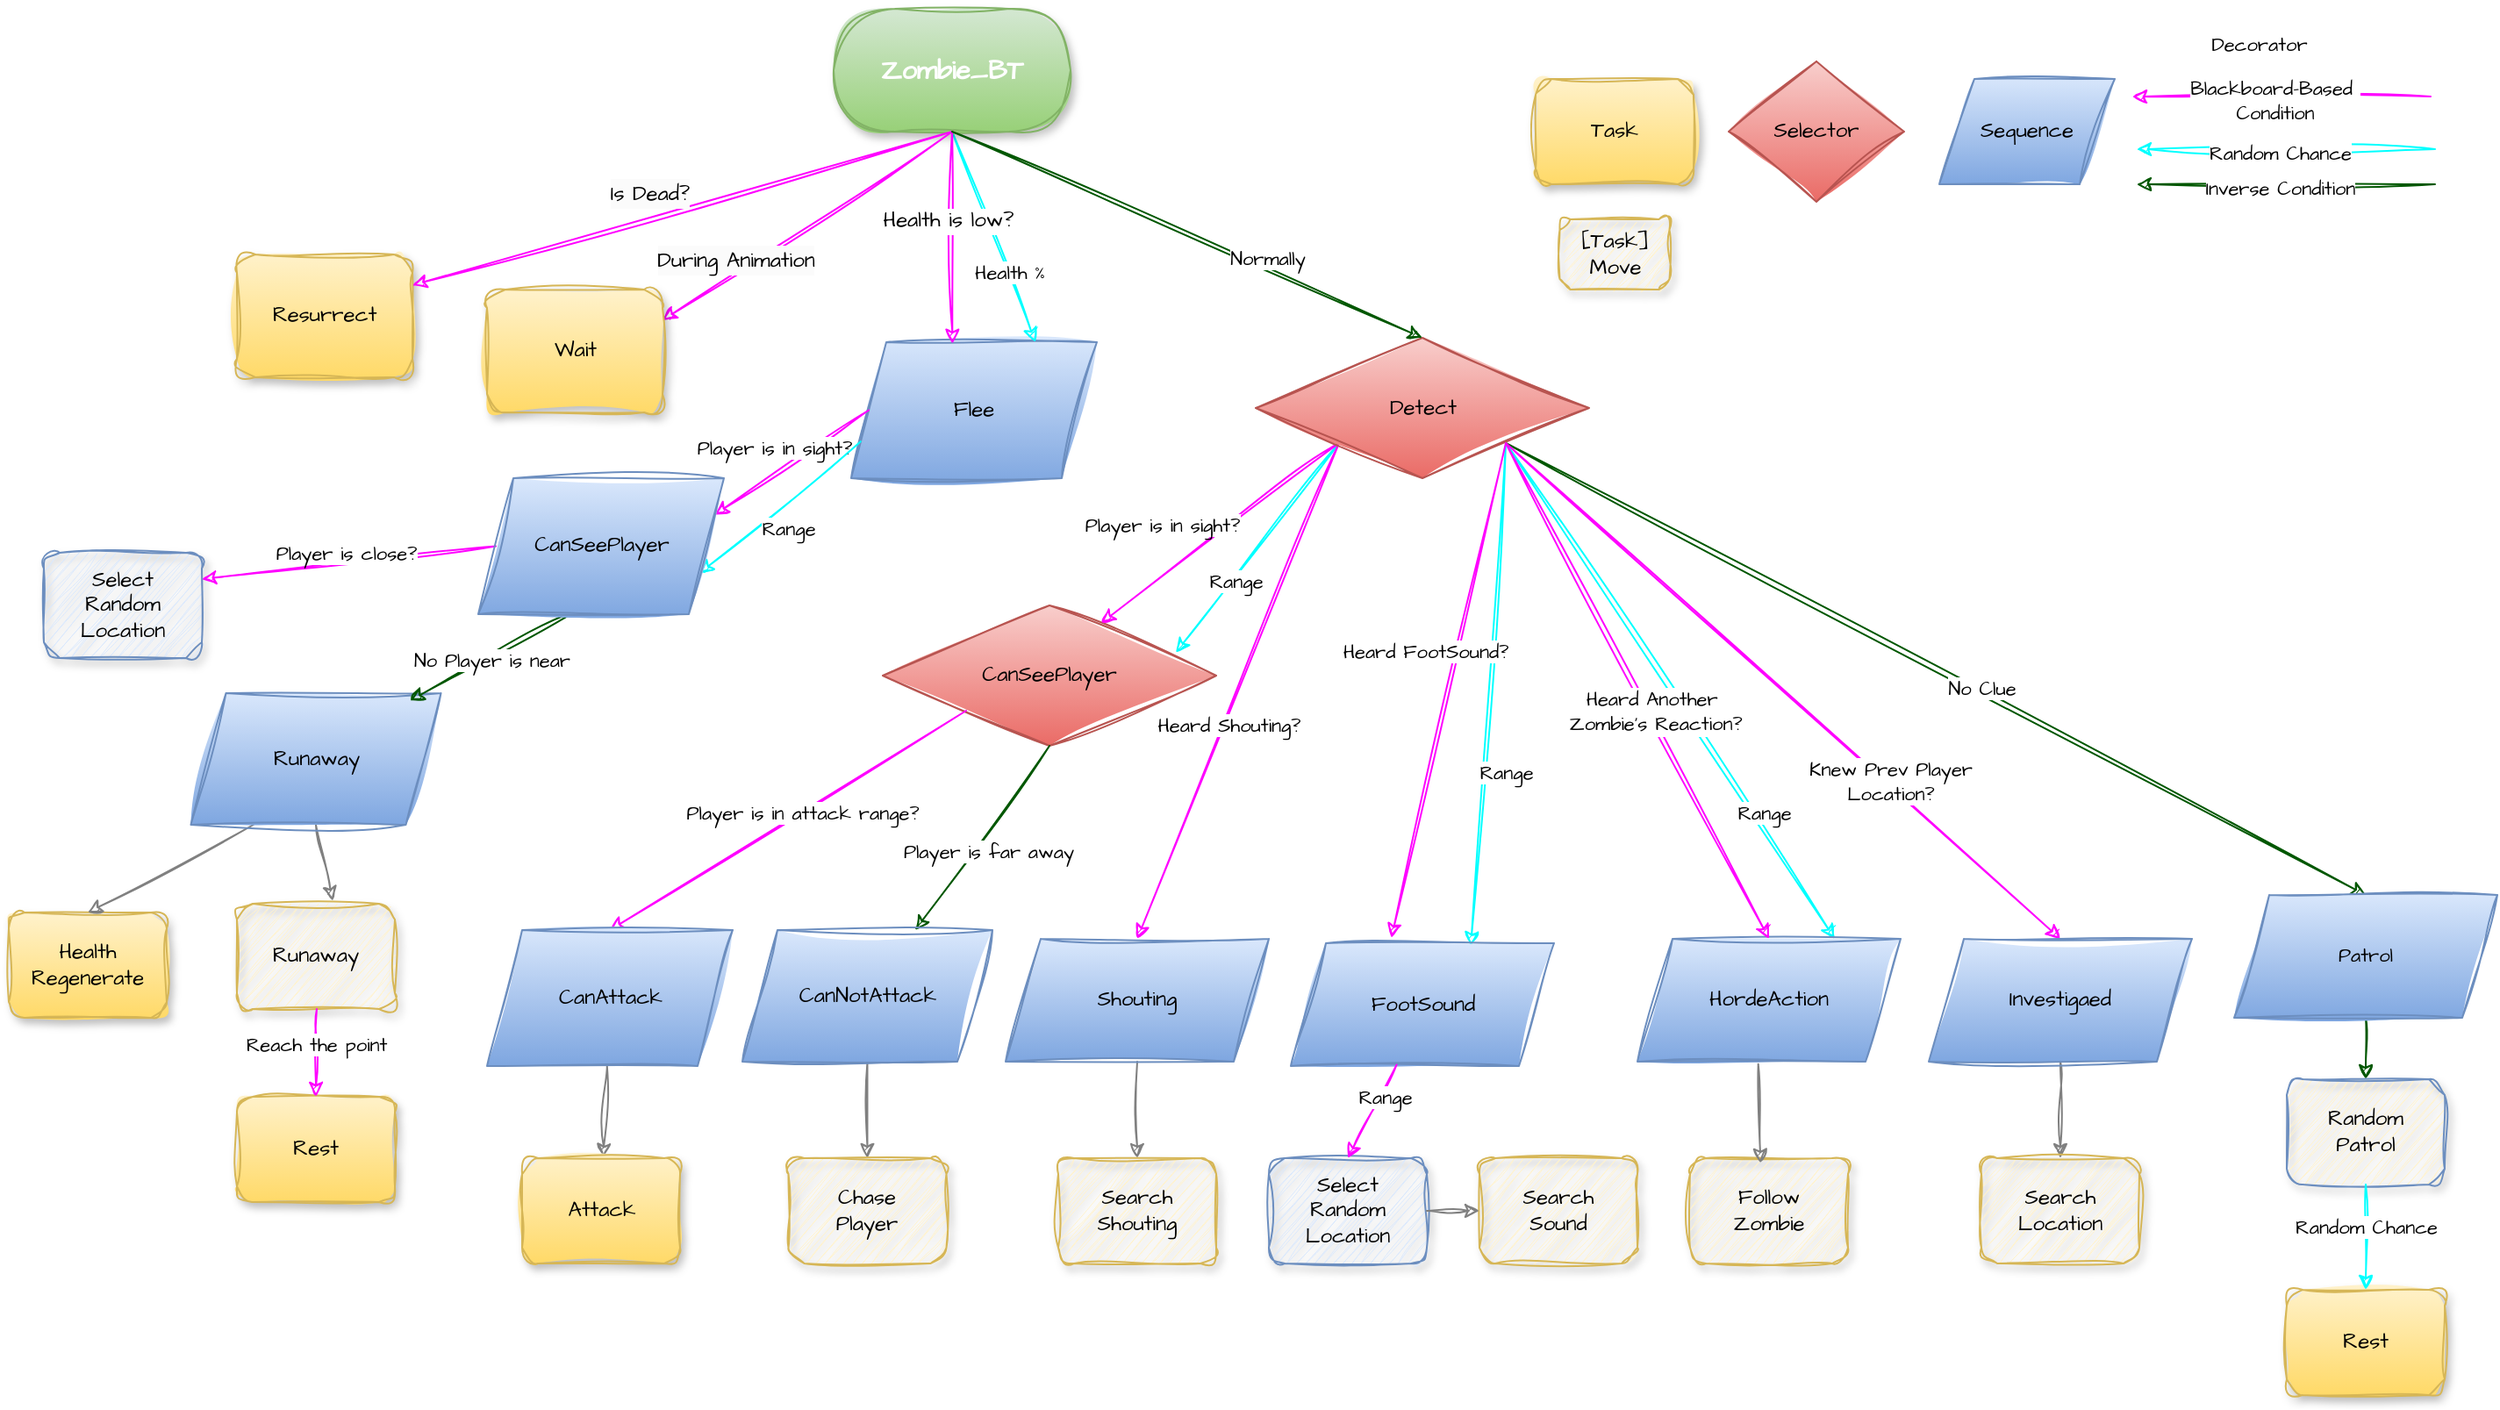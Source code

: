 <mxfile version="26.1.1">
  <diagram name="Page-1" id="10a91c8b-09ff-31b1-d368-03940ed4cc9e">
    <mxGraphModel dx="1750" dy="942" grid="1" gridSize="10" guides="1" tooltips="1" connect="1" arrows="1" fold="1" page="1" pageScale="1" pageWidth="1100" pageHeight="850" background="none" math="0" shadow="0">
      <root>
        <mxCell id="0" />
        <mxCell id="1" parent="0" />
        <mxCell id="JoEFmla9b-kJ9-vileVf-28" value="Flee" style="shape=parallelogram;perimeter=parallelogramPerimeter;whiteSpace=wrap;html=1;fixedSize=1;sketch=1;hachureGap=4;jiggle=2;curveFitting=1;fontFamily=Architects Daughter;fontSource=https%3A%2F%2Ffonts.googleapis.com%2Fcss%3Ffamily%3DArchitects%2BDaughter;fillColor=#dae8fc;gradientColor=#7ea6e0;strokeColor=#6c8ebf;" parent="1" vertex="1">
          <mxGeometry x="670" y="200" width="140" height="77.5" as="geometry" />
        </mxCell>
        <mxCell id="UjzeRyzxe-JirhQYJkpm-44" style="rounded=0;sketch=1;hachureGap=4;jiggle=2;curveFitting=1;orthogonalLoop=1;jettySize=auto;html=1;fontFamily=Architects Daughter;fontSource=https%3A%2F%2Ffonts.googleapis.com%2Fcss%3Ffamily%3DArchitects%2BDaughter;anchorPointDirection=1;startFill=1;bendable=1;simplification=0;arcSize=20;fillOpacity=100;strokeOpacity=100;perimeterSpacing=0;orthogonal=0;jumpStyle=none;fillColor=#b0e3e6;strokeColor=#00FFFF;exitX=0.5;exitY=1;exitDx=0;exitDy=0;entryX=0.75;entryY=0;entryDx=0;entryDy=0;" parent="1" source="gGJAbAsKnIqdadsWA6wg-2" target="JoEFmla9b-kJ9-vileVf-28" edge="1">
          <mxGeometry relative="1" as="geometry">
            <mxPoint x="520" y="250" as="sourcePoint" />
            <mxPoint x="511.237" y="168.731" as="targetPoint" />
          </mxGeometry>
        </mxCell>
        <mxCell id="UjzeRyzxe-JirhQYJkpm-45" value="Health %" style="edgeLabel;html=1;align=center;verticalAlign=middle;resizable=0;points=[];sketch=1;hachureGap=4;jiggle=2;curveFitting=1;fontFamily=Architects Daughter;fontSource=https%3A%2F%2Ffonts.googleapis.com%2Fcss%3Ffamily%3DArchitects%2BDaughter;" parent="UjzeRyzxe-JirhQYJkpm-44" vertex="1" connectable="0">
          <mxGeometry x="0.049" y="2" relative="1" as="geometry">
            <mxPoint x="6" y="18" as="offset" />
          </mxGeometry>
        </mxCell>
        <mxCell id="HmZeAoz7OXI5nGcgTGWF-1" style="rounded=0;sketch=1;hachureGap=4;jiggle=2;curveFitting=1;orthogonalLoop=1;jettySize=auto;html=1;exitX=1;exitY=1;exitDx=0;exitDy=0;fontFamily=Architects Daughter;fontSource=https%3A%2F%2Ffonts.googleapis.com%2Fcss%3Ffamily%3DArchitects%2BDaughter;fillColor=#d5e8d4;gradientColor=#97d077;strokeColor=#00FFFF;entryX=0.75;entryY=0;entryDx=0;entryDy=0;" parent="1" source="gGJAbAsKnIqdadsWA6wg-8" target="UjzeRyzxe-JirhQYJkpm-38" edge="1">
          <mxGeometry relative="1" as="geometry">
            <mxPoint x="1119" y="210" as="sourcePoint" />
            <mxPoint x="1122.5" y="540" as="targetPoint" />
          </mxGeometry>
        </mxCell>
        <mxCell id="HmZeAoz7OXI5nGcgTGWF-2" value="Range" style="edgeLabel;html=1;align=center;verticalAlign=middle;resizable=0;points=[];sketch=1;hachureGap=4;jiggle=2;curveFitting=1;fontFamily=Architects Daughter;fontSource=https%3A%2F%2Ffonts.googleapis.com%2Fcss%3Ffamily%3DArchitects%2BDaughter;" parent="HmZeAoz7OXI5nGcgTGWF-1" vertex="1" connectable="0">
          <mxGeometry x="0.258" relative="1" as="geometry">
            <mxPoint x="29" y="32" as="offset" />
          </mxGeometry>
        </mxCell>
        <mxCell id="09XxZc1g37a5Un7T-y1D-8" style="rounded=0;sketch=1;hachureGap=4;jiggle=2;curveFitting=1;orthogonalLoop=1;jettySize=auto;html=1;exitX=1;exitY=1;exitDx=0;exitDy=0;fontFamily=Architects Daughter;fontSource=https%3A%2F%2Ffonts.googleapis.com%2Fcss%3Ffamily%3DArchitects%2BDaughter;fillColor=#d5e8d4;gradientColor=#97d077;strokeColor=#00FFFF;entryX=0.684;entryY=0.024;entryDx=0;entryDy=0;entryPerimeter=0;" parent="1" source="gGJAbAsKnIqdadsWA6wg-8" target="DmyO-TmC5lkpLwxQltIJ-2" edge="1">
          <mxGeometry relative="1" as="geometry">
            <mxPoint x="975.5" y="290" as="sourcePoint" />
            <mxPoint x="942.5" y="540" as="targetPoint" />
          </mxGeometry>
        </mxCell>
        <mxCell id="09XxZc1g37a5Un7T-y1D-10" value="Range" style="edgeLabel;html=1;align=center;verticalAlign=middle;resizable=0;points=[];sketch=1;hachureGap=4;jiggle=2;curveFitting=1;fontFamily=Architects Daughter;fontSource=https%3A%2F%2Ffonts.googleapis.com%2Fcss%3Ffamily%3DArchitects%2BDaughter;" parent="09XxZc1g37a5Un7T-y1D-8" vertex="1" connectable="0">
          <mxGeometry x="0.258" relative="1" as="geometry">
            <mxPoint x="12" y="7" as="offset" />
          </mxGeometry>
        </mxCell>
        <mxCell id="DmyO-TmC5lkpLwxQltIJ-7" style="rounded=0;sketch=1;hachureGap=4;jiggle=2;curveFitting=1;orthogonalLoop=1;jettySize=auto;html=1;exitX=1;exitY=1;exitDx=0;exitDy=0;entryX=0.382;entryY=-0.043;entryDx=0;entryDy=0;fontFamily=Architects Daughter;fontSource=https%3A%2F%2Ffonts.googleapis.com%2Fcss%3Ffamily%3DArchitects%2BDaughter;fillColor=#d5e8d4;gradientColor=#97d077;strokeColor=#FF00FF;entryPerimeter=0;" parent="1" source="gGJAbAsKnIqdadsWA6wg-8" target="DmyO-TmC5lkpLwxQltIJ-2" edge="1">
          <mxGeometry relative="1" as="geometry" />
        </mxCell>
        <mxCell id="UjzeRyzxe-JirhQYJkpm-43" value="Heard FootSound?" style="edgeLabel;html=1;align=center;verticalAlign=middle;resizable=0;points=[];sketch=1;hachureGap=4;jiggle=2;curveFitting=1;fontFamily=Architects Daughter;fontSource=https%3A%2F%2Ffonts.googleapis.com%2Fcss%3Ffamily%3DArchitects%2BDaughter;" parent="DmyO-TmC5lkpLwxQltIJ-7" vertex="1" connectable="0">
          <mxGeometry x="-0.35" y="-3" relative="1" as="geometry">
            <mxPoint x="-22" y="27" as="offset" />
          </mxGeometry>
        </mxCell>
        <mxCell id="gGJAbAsKnIqdadsWA6wg-10" value="CanSeePlayer" style="rhombus;whiteSpace=wrap;html=1;sketch=1;hachureGap=4;jiggle=2;curveFitting=1;fontFamily=Architects Daughter;fontSource=https%3A%2F%2Ffonts.googleapis.com%2Fcss%3Ffamily%3DArchitects%2BDaughter;fillColor=#f8cecc;gradientColor=#ea6b66;strokeColor=#b85450;" parent="1" vertex="1">
          <mxGeometry x="688" y="350" width="190" height="80" as="geometry" />
        </mxCell>
        <mxCell id="09XxZc1g37a5Un7T-y1D-5" style="rounded=0;sketch=1;hachureGap=4;jiggle=2;curveFitting=1;orthogonalLoop=1;jettySize=auto;html=1;exitX=0;exitY=1;exitDx=0;exitDy=0;fontFamily=Architects Daughter;fontSource=https%3A%2F%2Ffonts.googleapis.com%2Fcss%3Ffamily%3DArchitects%2BDaughter;anchorPointDirection=1;startFill=1;bendable=1;simplification=0;arcSize=20;fillOpacity=100;strokeOpacity=100;perimeterSpacing=0;orthogonal=0;jumpStyle=none;fillColor=#d5e8d4;gradientColor=#97d077;strokeColor=#00FFFF;entryX=0.879;entryY=0.336;entryDx=0;entryDy=0;entryPerimeter=0;" parent="1" source="gGJAbAsKnIqdadsWA6wg-8" target="gGJAbAsKnIqdadsWA6wg-10" edge="1">
          <mxGeometry relative="1" as="geometry">
            <mxPoint x="880.5" y="290" as="sourcePoint" />
            <mxPoint x="745.5" y="376" as="targetPoint" />
          </mxGeometry>
        </mxCell>
        <mxCell id="09XxZc1g37a5Un7T-y1D-7" value="Range" style="edgeLabel;html=1;align=center;verticalAlign=middle;resizable=0;points=[];sketch=1;hachureGap=4;jiggle=2;curveFitting=1;fontFamily=Architects Daughter;fontSource=https%3A%2F%2Ffonts.googleapis.com%2Fcss%3Ffamily%3DArchitects%2BDaughter;" parent="09XxZc1g37a5Un7T-y1D-5" vertex="1" connectable="0">
          <mxGeometry x="0.3" y="1" relative="1" as="geometry">
            <mxPoint as="offset" />
          </mxGeometry>
        </mxCell>
        <mxCell id="gGJAbAsKnIqdadsWA6wg-2" value="&lt;div&gt;&lt;font style=&quot;color: rgb(255, 255, 255); font-size: 15px;&quot;&gt;&lt;b&gt;Zombie_&lt;span style=&quot;background-color: initial;&quot;&gt;BT&lt;/span&gt;&lt;/b&gt;&lt;/font&gt;&lt;/div&gt;" style="whiteSpace=wrap;html=1;rounded=1;shadow=1;labelBackgroundColor=none;strokeWidth=1;fontFamily=Architects Daughter;fontSize=12;align=center;sketch=1;curveFitting=1;jiggle=2;fontSource=https%3A%2F%2Ffonts.googleapis.com%2Fcss%3Ffamily%3DArchitects%2BDaughter;arcSize=50;fillColor=#d5e8d4;strokeColor=#82b366;gradientColor=#97d077;" parent="1" vertex="1">
          <mxGeometry x="660" y="10" width="135" height="70" as="geometry" />
        </mxCell>
        <mxCell id="gGJAbAsKnIqdadsWA6wg-14" style="rounded=0;sketch=1;hachureGap=4;jiggle=2;curveFitting=1;orthogonalLoop=1;jettySize=auto;html=1;exitX=0;exitY=1;exitDx=0;exitDy=0;fontFamily=Architects Daughter;fontSource=https%3A%2F%2Ffonts.googleapis.com%2Fcss%3Ffamily%3DArchitects%2BDaughter;anchorPointDirection=1;startFill=1;bendable=1;simplification=0;arcSize=20;fillOpacity=100;strokeOpacity=100;perimeterSpacing=0;orthogonal=0;jumpStyle=none;fillColor=#d5e8d4;gradientColor=#97d077;strokeColor=#FF00FF;entryX=0.655;entryY=0.125;entryDx=0;entryDy=0;entryPerimeter=0;" parent="1" source="gGJAbAsKnIqdadsWA6wg-8" target="gGJAbAsKnIqdadsWA6wg-10" edge="1">
          <mxGeometry relative="1" as="geometry" />
        </mxCell>
        <mxCell id="UjzeRyzxe-JirhQYJkpm-3" value="Player is in sight?" style="edgeLabel;html=1;align=center;verticalAlign=middle;resizable=0;points=[];sketch=1;hachureGap=4;jiggle=2;curveFitting=1;fontFamily=Architects Daughter;fontSource=https%3A%2F%2Ffonts.googleapis.com%2Fcss%3Ffamily%3DArchitects%2BDaughter;" parent="gGJAbAsKnIqdadsWA6wg-14" vertex="1" connectable="0">
          <mxGeometry x="0.031" y="-3" relative="1" as="geometry">
            <mxPoint x="-30" y="-4" as="offset" />
          </mxGeometry>
        </mxCell>
        <mxCell id="DmyO-TmC5lkpLwxQltIJ-4" style="rounded=0;sketch=1;hachureGap=4;jiggle=2;curveFitting=1;orthogonalLoop=1;jettySize=auto;html=1;exitX=1;exitY=1;exitDx=0;exitDy=0;entryX=0.5;entryY=0;entryDx=0;entryDy=0;fontFamily=Architects Daughter;fontSource=https%3A%2F%2Ffonts.googleapis.com%2Fcss%3Ffamily%3DArchitects%2BDaughter;fillColor=#008a00;strokeColor=#005700;" parent="1" source="gGJAbAsKnIqdadsWA6wg-8" target="DmyO-TmC5lkpLwxQltIJ-3" edge="1">
          <mxGeometry relative="1" as="geometry" />
        </mxCell>
        <mxCell id="UjzeRyzxe-JirhQYJkpm-7" value="No Clue" style="edgeLabel;html=1;align=center;verticalAlign=middle;resizable=0;points=[];sketch=1;hachureGap=4;jiggle=2;curveFitting=1;fontFamily=Architects Daughter;fontSource=https%3A%2F%2Ffonts.googleapis.com%2Fcss%3Ffamily%3DArchitects%2BDaughter;" parent="DmyO-TmC5lkpLwxQltIJ-4" vertex="1" connectable="0">
          <mxGeometry x="0.101" y="3" relative="1" as="geometry">
            <mxPoint as="offset" />
          </mxGeometry>
        </mxCell>
        <mxCell id="DmyO-TmC5lkpLwxQltIJ-6" style="rounded=0;sketch=1;hachureGap=4;jiggle=2;curveFitting=1;orthogonalLoop=1;jettySize=auto;html=1;exitX=0;exitY=1;exitDx=0;exitDy=0;entryX=0.5;entryY=0;entryDx=0;entryDy=0;fontFamily=Architects Daughter;fontSource=https%3A%2F%2Ffonts.googleapis.com%2Fcss%3Ffamily%3DArchitects%2BDaughter;fillColor=#d5e8d4;gradientColor=#97d077;strokeColor=#FF00FF;" parent="1" source="gGJAbAsKnIqdadsWA6wg-8" target="DmyO-TmC5lkpLwxQltIJ-1" edge="1">
          <mxGeometry relative="1" as="geometry" />
        </mxCell>
        <mxCell id="UjzeRyzxe-JirhQYJkpm-4" value="Heard Shouting?" style="edgeLabel;html=1;align=center;verticalAlign=middle;resizable=0;points=[];sketch=1;hachureGap=4;jiggle=2;curveFitting=1;fontFamily=Architects Daughter;fontSource=https%3A%2F%2Ffonts.googleapis.com%2Fcss%3Ffamily%3DArchitects%2BDaughter;" parent="DmyO-TmC5lkpLwxQltIJ-6" vertex="1" connectable="0">
          <mxGeometry x="-0.056" y="2" relative="1" as="geometry">
            <mxPoint x="-11" y="26" as="offset" />
          </mxGeometry>
        </mxCell>
        <mxCell id="DmyO-TmC5lkpLwxQltIJ-9" style="rounded=0;sketch=1;hachureGap=4;jiggle=2;curveFitting=1;orthogonalLoop=1;jettySize=auto;html=1;entryX=0.5;entryY=0;entryDx=0;entryDy=0;fontFamily=Architects Daughter;fontSource=https%3A%2F%2Ffonts.googleapis.com%2Fcss%3Ffamily%3DArchitects%2BDaughter;fillColor=#d5e8d4;gradientColor=#97d077;strokeColor=#FF00FF;exitX=1;exitY=1;exitDx=0;exitDy=0;" parent="1" source="gGJAbAsKnIqdadsWA6wg-8" target="DmyO-TmC5lkpLwxQltIJ-8" edge="1">
          <mxGeometry relative="1" as="geometry">
            <mxPoint x="1082.5" y="280" as="sourcePoint" />
          </mxGeometry>
        </mxCell>
        <mxCell id="UjzeRyzxe-JirhQYJkpm-6" value="Knew Prev Player&lt;br&gt;Location?" style="edgeLabel;html=1;align=center;verticalAlign=middle;resizable=0;points=[];sketch=1;hachureGap=4;jiggle=2;curveFitting=1;fontFamily=Architects Daughter;fontSource=https%3A%2F%2Ffonts.googleapis.com%2Fcss%3Ffamily%3DArchitects%2BDaughter;" parent="DmyO-TmC5lkpLwxQltIJ-9" vertex="1" connectable="0">
          <mxGeometry x="0.062" y="1" relative="1" as="geometry">
            <mxPoint x="50" y="43" as="offset" />
          </mxGeometry>
        </mxCell>
        <mxCell id="gGJAbAsKnIqdadsWA6wg-8" value="Detect" style="rhombus;whiteSpace=wrap;html=1;sketch=1;hachureGap=4;jiggle=2;curveFitting=1;fontFamily=Architects Daughter;fontSource=https%3A%2F%2Ffonts.googleapis.com%2Fcss%3Ffamily%3DArchitects%2BDaughter;fillColor=#f8cecc;gradientColor=#ea6b66;strokeColor=#b85450;" parent="1" vertex="1">
          <mxGeometry x="900.5" y="197.5" width="190" height="80" as="geometry" />
        </mxCell>
        <mxCell id="DmyO-TmC5lkpLwxQltIJ-13" style="rounded=0;sketch=1;hachureGap=4;jiggle=2;curveFitting=1;orthogonalLoop=1;jettySize=auto;html=1;exitX=0;exitY=1;exitDx=0;exitDy=0;entryX=0.5;entryY=0;entryDx=0;entryDy=0;fontFamily=Architects Daughter;fontSource=https%3A%2F%2Ffonts.googleapis.com%2Fcss%3Ffamily%3DArchitects%2BDaughter;fillColor=#d5e8d4;gradientColor=#97d077;strokeColor=#FF00FF;" parent="1" source="gGJAbAsKnIqdadsWA6wg-10" target="DmyO-TmC5lkpLwxQltIJ-11" edge="1">
          <mxGeometry relative="1" as="geometry" />
        </mxCell>
        <mxCell id="UjzeRyzxe-JirhQYJkpm-8" value="Player is in attack range?" style="edgeLabel;html=1;align=center;verticalAlign=middle;resizable=0;points=[];sketch=1;hachureGap=4;jiggle=2;curveFitting=1;fontFamily=Architects Daughter;fontSource=https%3A%2F%2Ffonts.googleapis.com%2Fcss%3Ffamily%3DArchitects%2BDaughter;" parent="DmyO-TmC5lkpLwxQltIJ-13" vertex="1" connectable="0">
          <mxGeometry x="-0.075" relative="1" as="geometry">
            <mxPoint as="offset" />
          </mxGeometry>
        </mxCell>
        <mxCell id="DmyO-TmC5lkpLwxQltIJ-14" style="rounded=0;sketch=1;hachureGap=4;jiggle=2;curveFitting=1;orthogonalLoop=1;jettySize=auto;html=1;fontFamily=Architects Daughter;fontSource=https%3A%2F%2Ffonts.googleapis.com%2Fcss%3Ffamily%3DArchitects%2BDaughter;fillColor=#008a00;gradientColor=#97d077;strokeColor=#005700;align=center;verticalAlign=middle;fontSize=11;fontColor=default;labelBackgroundColor=default;endArrow=classic;exitX=0.5;exitY=1;exitDx=0;exitDy=0;" parent="1" source="gGJAbAsKnIqdadsWA6wg-10" target="DmyO-TmC5lkpLwxQltIJ-12" edge="1">
          <mxGeometry relative="1" as="geometry">
            <mxPoint x="582.5" y="310" as="sourcePoint" />
          </mxGeometry>
        </mxCell>
        <mxCell id="UjzeRyzxe-JirhQYJkpm-9" value="Player is far away" style="edgeLabel;html=1;align=center;verticalAlign=middle;resizable=0;points=[];sketch=1;hachureGap=4;jiggle=2;curveFitting=1;fontFamily=Architects Daughter;fontSource=https%3A%2F%2Ffonts.googleapis.com%2Fcss%3Ffamily%3DArchitects%2BDaughter;rounded=0;strokeColor=#005700;fontSize=11;fontColor=default;labelBackgroundColor=default;fillColor=#008a00;" parent="DmyO-TmC5lkpLwxQltIJ-14" vertex="1" connectable="0">
          <mxGeometry x="0.031" relative="1" as="geometry">
            <mxPoint x="4" y="6" as="offset" />
          </mxGeometry>
        </mxCell>
        <mxCell id="gGJAbAsKnIqdadsWA6wg-11" value="Selector" style="rhombus;whiteSpace=wrap;html=1;sketch=1;hachureGap=4;jiggle=2;curveFitting=1;fontFamily=Architects Daughter;fontSource=https%3A%2F%2Ffonts.googleapis.com%2Fcss%3Ffamily%3DArchitects%2BDaughter;fillColor=#f8cecc;gradientColor=#ea6b66;strokeColor=#b85450;" parent="1" vertex="1">
          <mxGeometry x="1170" y="40" width="100" height="80" as="geometry" />
        </mxCell>
        <mxCell id="gGJAbAsKnIqdadsWA6wg-12" value="&lt;div&gt;Task&lt;/div&gt;" style="whiteSpace=wrap;html=1;rounded=1;shadow=1;labelBackgroundColor=none;strokeWidth=1;fontFamily=Architects Daughter;fontSize=12;align=center;sketch=1;curveFitting=1;jiggle=2;fontSource=https%3A%2F%2Ffonts.googleapis.com%2Fcss%3Ffamily%3DArchitects%2BDaughter;fillColor=#fff2cc;gradientColor=#ffd966;strokeColor=#d6b656;" parent="1" vertex="1">
          <mxGeometry x="1060" y="50" width="90" height="60" as="geometry" />
        </mxCell>
        <mxCell id="gGJAbAsKnIqdadsWA6wg-13" value="Sequence" style="shape=parallelogram;perimeter=parallelogramPerimeter;whiteSpace=wrap;html=1;fixedSize=1;sketch=1;hachureGap=4;jiggle=2;curveFitting=1;fontFamily=Architects Daughter;fontSource=https%3A%2F%2Ffonts.googleapis.com%2Fcss%3Ffamily%3DArchitects%2BDaughter;fillColor=#dae8fc;gradientColor=#7ea6e0;strokeColor=#6c8ebf;" parent="1" vertex="1">
          <mxGeometry x="1290" y="50" width="100" height="60" as="geometry" />
        </mxCell>
        <mxCell id="DmyO-TmC5lkpLwxQltIJ-25" style="rounded=0;sketch=1;hachureGap=4;jiggle=2;curveFitting=1;orthogonalLoop=1;jettySize=auto;html=1;entryX=0.5;entryY=0;entryDx=0;entryDy=0;fontFamily=Architects Daughter;fontSource=https%3A%2F%2Ffonts.googleapis.com%2Fcss%3Ffamily%3DArchitects%2BDaughter;strokeColor=#808080;" parent="1" source="DmyO-TmC5lkpLwxQltIJ-1" target="DmyO-TmC5lkpLwxQltIJ-20" edge="1">
          <mxGeometry relative="1" as="geometry" />
        </mxCell>
        <mxCell id="DmyO-TmC5lkpLwxQltIJ-1" value="Shouting" style="shape=parallelogram;perimeter=parallelogramPerimeter;whiteSpace=wrap;html=1;fixedSize=1;sketch=1;hachureGap=4;jiggle=2;curveFitting=1;fontFamily=Architects Daughter;fontSource=https%3A%2F%2Ffonts.googleapis.com%2Fcss%3Ffamily%3DArchitects%2BDaughter;fillColor=#dae8fc;gradientColor=#7ea6e0;strokeColor=#6c8ebf;" parent="1" vertex="1">
          <mxGeometry x="758" y="540" width="150" height="70" as="geometry" />
        </mxCell>
        <mxCell id="DmyO-TmC5lkpLwxQltIJ-2" value="FootSound" style="shape=parallelogram;perimeter=parallelogramPerimeter;whiteSpace=wrap;html=1;fixedSize=1;sketch=1;hachureGap=4;jiggle=2;curveFitting=1;fontFamily=Architects Daughter;fontSource=https%3A%2F%2Ffonts.googleapis.com%2Fcss%3Ffamily%3DArchitects%2BDaughter;fillColor=#dae8fc;gradientColor=#7ea6e0;strokeColor=#6c8ebf;" parent="1" vertex="1">
          <mxGeometry x="920.5" y="542.5" width="150" height="70" as="geometry" />
        </mxCell>
        <mxCell id="DmyO-TmC5lkpLwxQltIJ-28" style="rounded=0;sketch=1;hachureGap=4;jiggle=2;curveFitting=1;orthogonalLoop=1;jettySize=auto;html=1;exitX=0.5;exitY=1;exitDx=0;exitDy=0;entryX=0.5;entryY=0;entryDx=0;entryDy=0;fontFamily=Architects Daughter;fontSource=https%3A%2F%2Ffonts.googleapis.com%2Fcss%3Ffamily%3DArchitects%2BDaughter;strokeColor=#005700;fillColor=#008a00;" parent="1" source="DmyO-TmC5lkpLwxQltIJ-3" target="DmyO-TmC5lkpLwxQltIJ-24" edge="1">
          <mxGeometry relative="1" as="geometry" />
        </mxCell>
        <mxCell id="DmyO-TmC5lkpLwxQltIJ-3" value="&lt;span style=&quot;font-size: 11px; text-wrap-mode: nowrap;&quot;&gt;Patrol&lt;/span&gt;" style="shape=parallelogram;perimeter=parallelogramPerimeter;whiteSpace=wrap;html=1;fixedSize=1;sketch=1;hachureGap=4;jiggle=2;curveFitting=1;fontFamily=Architects Daughter;fontSource=https%3A%2F%2Ffonts.googleapis.com%2Fcss%3Ffamily%3DArchitects%2BDaughter;fillColor=#dae8fc;gradientColor=#7ea6e0;strokeColor=#6c8ebf;align=center;verticalAlign=middle;fontSize=12;fontColor=default;" parent="1" vertex="1">
          <mxGeometry x="1458" y="515" width="150" height="70" as="geometry" />
        </mxCell>
        <mxCell id="DmyO-TmC5lkpLwxQltIJ-27" style="rounded=0;sketch=1;hachureGap=4;jiggle=2;curveFitting=1;orthogonalLoop=1;jettySize=auto;html=1;exitX=0.5;exitY=1;exitDx=0;exitDy=0;entryX=0.5;entryY=0;entryDx=0;entryDy=0;fontFamily=Architects Daughter;fontSource=https%3A%2F%2Ffonts.googleapis.com%2Fcss%3Ffamily%3DArchitects%2BDaughter;strokeColor=#808080;" parent="1" source="DmyO-TmC5lkpLwxQltIJ-8" target="DmyO-TmC5lkpLwxQltIJ-23" edge="1">
          <mxGeometry relative="1" as="geometry" />
        </mxCell>
        <mxCell id="DmyO-TmC5lkpLwxQltIJ-8" value="Investigaed" style="shape=parallelogram;perimeter=parallelogramPerimeter;whiteSpace=wrap;html=1;fixedSize=1;sketch=1;hachureGap=4;jiggle=2;curveFitting=1;fontFamily=Architects Daughter;fontSource=https%3A%2F%2Ffonts.googleapis.com%2Fcss%3Ffamily%3DArchitects%2BDaughter;fillColor=#dae8fc;gradientColor=#7ea6e0;strokeColor=#6c8ebf;" parent="1" vertex="1">
          <mxGeometry x="1284" y="540" width="150" height="70" as="geometry" />
        </mxCell>
        <mxCell id="DmyO-TmC5lkpLwxQltIJ-17" style="rounded=0;sketch=1;hachureGap=4;jiggle=2;curveFitting=1;orthogonalLoop=1;jettySize=auto;html=1;fontFamily=Architects Daughter;fontSource=https%3A%2F%2Ffonts.googleapis.com%2Fcss%3Ffamily%3DArchitects%2BDaughter;fillColor=#f5f5f5;strokeColor=#808080;gradientColor=#b3b3b3;" parent="1" source="DmyO-TmC5lkpLwxQltIJ-11" target="DmyO-TmC5lkpLwxQltIJ-15" edge="1">
          <mxGeometry relative="1" as="geometry" />
        </mxCell>
        <mxCell id="DmyO-TmC5lkpLwxQltIJ-11" value="CanAttack" style="shape=parallelogram;perimeter=parallelogramPerimeter;whiteSpace=wrap;html=1;fixedSize=1;sketch=1;hachureGap=4;jiggle=2;curveFitting=1;fontFamily=Architects Daughter;fontSource=https%3A%2F%2Ffonts.googleapis.com%2Fcss%3Ffamily%3DArchitects%2BDaughter;fillColor=#dae8fc;gradientColor=#7ea6e0;strokeColor=#6c8ebf;" parent="1" vertex="1">
          <mxGeometry x="462.5" y="535" width="140" height="77.5" as="geometry" />
        </mxCell>
        <mxCell id="DmyO-TmC5lkpLwxQltIJ-18" style="rounded=0;sketch=1;hachureGap=4;jiggle=2;curveFitting=1;orthogonalLoop=1;jettySize=auto;html=1;exitX=0.5;exitY=1;exitDx=0;exitDy=0;entryX=0.5;entryY=0;entryDx=0;entryDy=0;fontFamily=Architects Daughter;fontSource=https%3A%2F%2Ffonts.googleapis.com%2Fcss%3Ffamily%3DArchitects%2BDaughter;strokeColor=#808080;" parent="1" source="DmyO-TmC5lkpLwxQltIJ-12" target="DmyO-TmC5lkpLwxQltIJ-16" edge="1">
          <mxGeometry relative="1" as="geometry" />
        </mxCell>
        <mxCell id="DmyO-TmC5lkpLwxQltIJ-12" value="CanNotAttack" style="shape=parallelogram;perimeter=parallelogramPerimeter;whiteSpace=wrap;html=1;fixedSize=1;sketch=1;hachureGap=4;jiggle=2;curveFitting=1;fontFamily=Architects Daughter;fontSource=https%3A%2F%2Ffonts.googleapis.com%2Fcss%3Ffamily%3DArchitects%2BDaughter;fillColor=#dae8fc;gradientColor=#7ea6e0;strokeColor=#6c8ebf;align=center;verticalAlign=middle;fontSize=12;fontColor=default;" parent="1" vertex="1">
          <mxGeometry x="608" y="535" width="142.5" height="75" as="geometry" />
        </mxCell>
        <mxCell id="DmyO-TmC5lkpLwxQltIJ-15" value="&lt;div&gt;Attack&lt;/div&gt;" style="whiteSpace=wrap;html=1;rounded=1;shadow=1;labelBackgroundColor=none;strokeWidth=1;fontFamily=Architects Daughter;fontSize=12;align=center;sketch=1;curveFitting=1;jiggle=2;fontSource=https%3A%2F%2Ffonts.googleapis.com%2Fcss%3Ffamily%3DArchitects%2BDaughter;fillColor=#fff2cc;gradientColor=#ffd966;strokeColor=#d6b656;" parent="1" vertex="1">
          <mxGeometry x="482.5" y="665" width="90" height="60" as="geometry" />
        </mxCell>
        <mxCell id="DmyO-TmC5lkpLwxQltIJ-16" value="&lt;div&gt;Chase&lt;br&gt;Player&lt;/div&gt;" style="whiteSpace=wrap;html=1;rounded=1;shadow=1;labelBackgroundColor=none;strokeWidth=1;fontFamily=Architects Daughter;fontSize=12;align=center;sketch=1;curveFitting=1;jiggle=2;fontSource=https%3A%2F%2Ffonts.googleapis.com%2Fcss%3Ffamily%3DArchitects%2BDaughter;fillColor=#fff2cc;gradientColor=#ffd966;strokeColor=#d6b656;fillStyle=hachure;verticalAlign=middle;fontColor=default;" parent="1" vertex="1">
          <mxGeometry x="634.25" y="665" width="90" height="60" as="geometry" />
        </mxCell>
        <mxCell id="DmyO-TmC5lkpLwxQltIJ-20" value="&lt;div&gt;Search&lt;br&gt;Shouting&lt;/div&gt;" style="whiteSpace=wrap;html=1;rounded=1;shadow=1;labelBackgroundColor=none;strokeWidth=1;fontFamily=Architects Daughter;fontSize=12;align=center;sketch=1;curveFitting=1;jiggle=2;fontSource=https%3A%2F%2Ffonts.googleapis.com%2Fcss%3Ffamily%3DArchitects%2BDaughter;fillColor=#fff2cc;gradientColor=#ffd966;strokeColor=#d6b656;fillStyle=hachure;verticalAlign=middle;fontColor=default;" parent="1" vertex="1">
          <mxGeometry x="788" y="665" width="90" height="60" as="geometry" />
        </mxCell>
        <mxCell id="DmyO-TmC5lkpLwxQltIJ-22" value="Search&lt;br&gt;Sound" style="whiteSpace=wrap;html=1;rounded=1;shadow=1;labelBackgroundColor=none;strokeWidth=1;fontFamily=Architects Daughter;fontSize=12;align=center;sketch=1;curveFitting=1;jiggle=2;fontSource=https%3A%2F%2Ffonts.googleapis.com%2Fcss%3Ffamily%3DArchitects%2BDaughter;fillColor=#fff2cc;gradientColor=#ffd966;strokeColor=#d6b656;fillStyle=hachure;verticalAlign=middle;fontColor=default;" parent="1" vertex="1">
          <mxGeometry x="1028" y="665" width="90" height="60" as="geometry" />
        </mxCell>
        <mxCell id="DmyO-TmC5lkpLwxQltIJ-23" value="Search&lt;br&gt;Location" style="whiteSpace=wrap;html=1;rounded=1;shadow=1;labelBackgroundColor=none;strokeWidth=1;fontFamily=Architects Daughter;fontSize=12;align=center;sketch=1;curveFitting=1;jiggle=2;fontSource=https%3A%2F%2Ffonts.googleapis.com%2Fcss%3Ffamily%3DArchitects%2BDaughter;fillColor=#fff2cc;gradientColor=#ffd966;strokeColor=#d6b656;fillStyle=hachure;verticalAlign=middle;fontColor=default;" parent="1" vertex="1">
          <mxGeometry x="1314" y="665" width="90" height="60" as="geometry" />
        </mxCell>
        <mxCell id="DmyO-TmC5lkpLwxQltIJ-24" value="&lt;div&gt;Random&lt;br&gt;Patrol&lt;/div&gt;" style="whiteSpace=wrap;html=1;rounded=1;shadow=1;labelBackgroundColor=none;strokeWidth=1;fontFamily=Architects Daughter;fontSize=12;align=center;sketch=1;curveFitting=1;jiggle=2;fontSource=https%3A%2F%2Ffonts.googleapis.com%2Fcss%3Ffamily%3DArchitects%2BDaughter;fillColor=#fff2cc;gradientColor=#ffd966;strokeColor=#6C8EBF;fillStyle=hachure;verticalAlign=middle;fontColor=default;" parent="1" vertex="1">
          <mxGeometry x="1488" y="620" width="90" height="60" as="geometry" />
        </mxCell>
        <mxCell id="UjzeRyzxe-JirhQYJkpm-1" style="rounded=0;sketch=1;hachureGap=4;jiggle=2;curveFitting=1;orthogonalLoop=1;jettySize=auto;html=1;fontFamily=Architects Daughter;fontSource=https%3A%2F%2Ffonts.googleapis.com%2Fcss%3Ffamily%3DArchitects%2BDaughter;anchorPointDirection=1;startFill=1;bendable=1;simplification=0;arcSize=20;fillOpacity=100;strokeOpacity=100;perimeterSpacing=0;orthogonal=0;jumpStyle=none;strokeColor=#FF00FF;fillColor=#e3c800;" parent="1" edge="1">
          <mxGeometry relative="1" as="geometry">
            <mxPoint x="1570" y="60" as="sourcePoint" />
            <mxPoint x="1400" y="60" as="targetPoint" />
          </mxGeometry>
        </mxCell>
        <mxCell id="UjzeRyzxe-JirhQYJkpm-2" value="Blackboard-Based&amp;nbsp;&lt;div&gt;Condition&lt;/div&gt;" style="edgeLabel;html=1;align=center;verticalAlign=middle;resizable=0;points=[];sketch=1;hachureGap=4;jiggle=2;curveFitting=1;fontFamily=Architects Daughter;fontSource=https%3A%2F%2Ffonts.googleapis.com%2Fcss%3Ffamily%3DArchitects%2BDaughter;" parent="UjzeRyzxe-JirhQYJkpm-1" vertex="1" connectable="0">
          <mxGeometry x="0.049" y="2" relative="1" as="geometry">
            <mxPoint as="offset" />
          </mxGeometry>
        </mxCell>
        <mxCell id="UjzeRyzxe-JirhQYJkpm-10" value="Rest" style="whiteSpace=wrap;html=1;rounded=1;shadow=1;labelBackgroundColor=none;strokeWidth=1;fontFamily=Architects Daughter;fontSize=12;align=center;sketch=1;curveFitting=1;jiggle=2;fontSource=https%3A%2F%2Ffonts.googleapis.com%2Fcss%3Ffamily%3DArchitects%2BDaughter;fillColor=#fff2cc;gradientColor=#ffd966;strokeColor=#d6b656;" parent="1" vertex="1">
          <mxGeometry x="1488" y="740" width="90" height="60" as="geometry" />
        </mxCell>
        <mxCell id="UjzeRyzxe-JirhQYJkpm-11" style="rounded=0;sketch=1;hachureGap=4;jiggle=2;curveFitting=1;orthogonalLoop=1;jettySize=auto;html=1;entryX=0.5;entryY=0;entryDx=0;entryDy=0;fontFamily=Architects Daughter;fontSource=https%3A%2F%2Ffonts.googleapis.com%2Fcss%3Ffamily%3DArchitects%2BDaughter;fillColor=#d5e8d4;gradientColor=#97d077;strokeColor=#00FFFF;exitX=0.5;exitY=1;exitDx=0;exitDy=0;" parent="1" source="DmyO-TmC5lkpLwxQltIJ-24" target="UjzeRyzxe-JirhQYJkpm-10" edge="1">
          <mxGeometry relative="1" as="geometry">
            <mxPoint x="1588" y="595" as="sourcePoint" />
            <mxPoint x="1713" y="755" as="targetPoint" />
          </mxGeometry>
        </mxCell>
        <mxCell id="UjzeRyzxe-JirhQYJkpm-13" value="Random Chance" style="edgeLabel;html=1;align=center;verticalAlign=middle;resizable=0;points=[];sketch=1;hachureGap=4;jiggle=2;curveFitting=1;fontFamily=Architects Daughter;fontSource=https%3A%2F%2Ffonts.googleapis.com%2Fcss%3Ffamily%3DArchitects%2BDaughter;" parent="UjzeRyzxe-JirhQYJkpm-11" vertex="1" connectable="0">
          <mxGeometry x="0.138" y="3" relative="1" as="geometry">
            <mxPoint x="-3" y="-10" as="offset" />
          </mxGeometry>
        </mxCell>
        <mxCell id="UjzeRyzxe-JirhQYJkpm-15" value="Decorator" style="edgeLabel;html=1;align=center;verticalAlign=middle;resizable=0;points=[];sketch=1;hachureGap=4;jiggle=2;curveFitting=1;fontFamily=Architects Daughter;fontSource=https%3A%2F%2Ffonts.googleapis.com%2Fcss%3Ffamily%3DArchitects%2BDaughter;" parent="1" vertex="1" connectable="0">
          <mxGeometry x="1471.999" y="29.996" as="geometry" />
        </mxCell>
        <mxCell id="UjzeRyzxe-JirhQYJkpm-16" style="rounded=0;sketch=1;hachureGap=4;jiggle=2;curveFitting=1;orthogonalLoop=1;jettySize=auto;html=1;fontFamily=Architects Daughter;fontSource=https%3A%2F%2Ffonts.googleapis.com%2Fcss%3Ffamily%3DArchitects%2BDaughter;anchorPointDirection=1;startFill=1;bendable=1;simplification=0;arcSize=20;fillOpacity=100;strokeOpacity=100;perimeterSpacing=0;orthogonal=0;jumpStyle=none;fillColor=#b0e3e6;strokeColor=#00FFFF;" parent="1" edge="1">
          <mxGeometry relative="1" as="geometry">
            <mxPoint x="1572.5" y="90" as="sourcePoint" />
            <mxPoint x="1402.5" y="90" as="targetPoint" />
          </mxGeometry>
        </mxCell>
        <mxCell id="UjzeRyzxe-JirhQYJkpm-17" value="Random Chance" style="edgeLabel;html=1;align=center;verticalAlign=middle;resizable=0;points=[];sketch=1;hachureGap=4;jiggle=2;curveFitting=1;fontFamily=Architects Daughter;fontSource=https%3A%2F%2Ffonts.googleapis.com%2Fcss%3Ffamily%3DArchitects%2BDaughter;" parent="UjzeRyzxe-JirhQYJkpm-16" vertex="1" connectable="0">
          <mxGeometry x="0.049" y="2" relative="1" as="geometry">
            <mxPoint as="offset" />
          </mxGeometry>
        </mxCell>
        <mxCell id="UjzeRyzxe-JirhQYJkpm-19" style="rounded=0;sketch=1;hachureGap=4;jiggle=2;curveFitting=1;orthogonalLoop=1;jettySize=auto;html=1;exitX=0.5;exitY=1;exitDx=0;exitDy=0;fontFamily=Architects Daughter;fontSource=https%3A%2F%2Ffonts.googleapis.com%2Fcss%3Ffamily%3DArchitects%2BDaughter;anchorPointDirection=1;startFill=1;bendable=1;simplification=0;arcSize=20;fillOpacity=100;strokeOpacity=100;perimeterSpacing=0;orthogonal=0;jumpStyle=none;fillColor=#d5e8d4;gradientColor=#97d077;strokeColor=#FF00FF;entryX=1;entryY=0.25;entryDx=0;entryDy=0;" parent="1" source="gGJAbAsKnIqdadsWA6wg-2" target="UjzeRyzxe-JirhQYJkpm-21" edge="1">
          <mxGeometry relative="1" as="geometry">
            <mxPoint x="1032.5" y="150" as="sourcePoint" />
            <mxPoint x="1222.5" y="240" as="targetPoint" />
          </mxGeometry>
        </mxCell>
        <mxCell id="UjzeRyzxe-JirhQYJkpm-20" value="&lt;span style=&quot;font-size: 12px; text-wrap-mode: wrap; background-color: rgb(251, 251, 251);&quot;&gt;During&amp;nbsp;&lt;/span&gt;&lt;span style=&quot;background-color: light-dark(rgb(251, 251, 251), rgb(21, 21, 21)); font-size: 12px; text-wrap-mode: wrap; color: light-dark(rgb(0, 0, 0), rgb(255, 255, 255));&quot;&gt;Animation&lt;/span&gt;" style="edgeLabel;html=1;align=center;verticalAlign=middle;resizable=0;points=[];sketch=1;hachureGap=4;jiggle=2;curveFitting=1;fontFamily=Architects Daughter;fontSource=https%3A%2F%2Ffonts.googleapis.com%2Fcss%3Ffamily%3DArchitects%2BDaughter;" parent="UjzeRyzxe-JirhQYJkpm-19" vertex="1" connectable="0">
          <mxGeometry x="0.031" y="-3" relative="1" as="geometry">
            <mxPoint x="-37" y="21" as="offset" />
          </mxGeometry>
        </mxCell>
        <mxCell id="UjzeRyzxe-JirhQYJkpm-21" value="Wait" style="whiteSpace=wrap;html=1;rounded=1;shadow=1;labelBackgroundColor=none;strokeWidth=1;fontFamily=Architects Daughter;fontSize=12;align=center;sketch=1;curveFitting=1;jiggle=2;fontSource=https%3A%2F%2Ffonts.googleapis.com%2Fcss%3Ffamily%3DArchitects%2BDaughter;fillColor=#fff2cc;gradientColor=#ffd966;strokeColor=#d6b656;" parent="1" vertex="1">
          <mxGeometry x="462.5" y="170" width="100" height="70" as="geometry" />
        </mxCell>
        <mxCell id="UjzeRyzxe-JirhQYJkpm-24" value="&lt;div&gt;Runaway&lt;/div&gt;" style="whiteSpace=wrap;html=1;rounded=1;shadow=1;labelBackgroundColor=none;strokeWidth=1;fontFamily=Architects Daughter;fontSize=12;align=center;sketch=1;curveFitting=1;jiggle=2;fontSource=https%3A%2F%2Ffonts.googleapis.com%2Fcss%3Ffamily%3DArchitects%2BDaughter;fillColor=#fff2cc;gradientColor=#ffd966;strokeColor=#d6b656;fillStyle=hachure;verticalAlign=middle;fontColor=default;" parent="1" vertex="1">
          <mxGeometry x="320" y="520" width="90" height="60" as="geometry" />
        </mxCell>
        <mxCell id="UjzeRyzxe-JirhQYJkpm-25" value="&lt;div&gt;Health Regenerate&lt;/div&gt;" style="whiteSpace=wrap;html=1;rounded=1;shadow=1;labelBackgroundColor=none;strokeWidth=1;fontFamily=Architects Daughter;fontSize=12;align=center;sketch=1;curveFitting=1;jiggle=2;fontSource=https%3A%2F%2Ffonts.googleapis.com%2Fcss%3Ffamily%3DArchitects%2BDaughter;fillColor=#fff2cc;gradientColor=#ffd966;strokeColor=#d6b656;" parent="1" vertex="1">
          <mxGeometry x="190" y="525" width="90" height="60" as="geometry" />
        </mxCell>
        <mxCell id="UjzeRyzxe-JirhQYJkpm-27" style="rounded=0;sketch=1;hachureGap=4;jiggle=2;curveFitting=1;orthogonalLoop=1;jettySize=auto;html=1;exitX=0.5;exitY=1;exitDx=0;exitDy=0;fontFamily=Architects Daughter;fontSource=https%3A%2F%2Ffonts.googleapis.com%2Fcss%3Ffamily%3DArchitects%2BDaughter;anchorPointDirection=1;startFill=1;bendable=1;simplification=0;arcSize=20;fillOpacity=100;strokeOpacity=100;perimeterSpacing=0;orthogonal=0;jumpStyle=none;fillColor=#d5e8d4;gradientColor=#97d077;strokeColor=#FF00FF;entryX=0.412;entryY=0.011;entryDx=0;entryDy=0;entryPerimeter=0;" parent="1" source="gGJAbAsKnIqdadsWA6wg-2" target="JoEFmla9b-kJ9-vileVf-28" edge="1">
          <mxGeometry relative="1" as="geometry">
            <mxPoint x="495" y="180" as="sourcePoint" />
            <mxPoint x="500" y="162.32" as="targetPoint" />
          </mxGeometry>
        </mxCell>
        <mxCell id="UjzeRyzxe-JirhQYJkpm-28" value="&lt;font style=&quot;font-size: 12px;&quot;&gt;Health is low?&lt;/font&gt;" style="edgeLabel;html=1;align=center;verticalAlign=middle;resizable=0;points=[];sketch=1;hachureGap=4;jiggle=2;curveFitting=1;fontFamily=Architects Daughter;fontSource=https%3A%2F%2Ffonts.googleapis.com%2Fcss%3Ffamily%3DArchitects%2BDaughter;" parent="UjzeRyzxe-JirhQYJkpm-27" vertex="1" connectable="0">
          <mxGeometry x="0.031" y="-3" relative="1" as="geometry">
            <mxPoint y="-12" as="offset" />
          </mxGeometry>
        </mxCell>
        <mxCell id="UjzeRyzxe-JirhQYJkpm-31" style="rounded=0;sketch=1;hachureGap=4;jiggle=2;curveFitting=1;orthogonalLoop=1;jettySize=auto;html=1;fontFamily=Architects Daughter;fontSource=https%3A%2F%2Ffonts.googleapis.com%2Fcss%3Ffamily%3DArchitects%2BDaughter;fillColor=#f5f5f5;strokeColor=#808080;gradientColor=#b3b3b3;entryX=0.607;entryY=-0.027;entryDx=0;entryDy=0;entryPerimeter=0;exitX=0.5;exitY=1;exitDx=0;exitDy=0;" parent="1" source="JoEFmla9b-kJ9-vileVf-14" target="UjzeRyzxe-JirhQYJkpm-24" edge="1">
          <mxGeometry relative="1" as="geometry">
            <mxPoint x="162.5" y="480" as="sourcePoint" />
            <mxPoint x="470.5" y="389.5" as="targetPoint" />
          </mxGeometry>
        </mxCell>
        <mxCell id="UjzeRyzxe-JirhQYJkpm-32" style="rounded=0;sketch=1;hachureGap=4;jiggle=2;curveFitting=1;orthogonalLoop=1;jettySize=auto;html=1;fontFamily=Architects Daughter;fontSource=https%3A%2F%2Ffonts.googleapis.com%2Fcss%3Ffamily%3DArchitects%2BDaughter;fillColor=#f5f5f5;strokeColor=#808080;gradientColor=#b3b3b3;entryX=0.5;entryY=0;entryDx=0;entryDy=0;exitX=0.25;exitY=1;exitDx=0;exitDy=0;" parent="1" source="JoEFmla9b-kJ9-vileVf-14" target="UjzeRyzxe-JirhQYJkpm-25" edge="1">
          <mxGeometry relative="1" as="geometry">
            <mxPoint x="192.5" y="510" as="sourcePoint" />
            <mxPoint x="327.5" y="423" as="targetPoint" />
          </mxGeometry>
        </mxCell>
        <mxCell id="UjzeRyzxe-JirhQYJkpm-38" value="HordeAction" style="shape=parallelogram;perimeter=parallelogramPerimeter;whiteSpace=wrap;html=1;fixedSize=1;sketch=1;hachureGap=4;jiggle=2;curveFitting=1;fontFamily=Architects Daughter;fontSource=https%3A%2F%2Ffonts.googleapis.com%2Fcss%3Ffamily%3DArchitects%2BDaughter;fillColor=#dae8fc;gradientColor=#7ea6e0;strokeColor=#6c8ebf;" parent="1" vertex="1">
          <mxGeometry x="1118" y="540" width="150" height="70" as="geometry" />
        </mxCell>
        <mxCell id="UjzeRyzxe-JirhQYJkpm-39" value="Follow&lt;br&gt;Zombie" style="whiteSpace=wrap;html=1;rounded=1;shadow=1;labelBackgroundColor=none;strokeWidth=1;fontFamily=Architects Daughter;fontSize=12;align=center;sketch=1;curveFitting=1;jiggle=2;fontSource=https%3A%2F%2Ffonts.googleapis.com%2Fcss%3Ffamily%3DArchitects%2BDaughter;fillColor=#fff2cc;gradientColor=#ffd966;strokeColor=#d6b656;fillStyle=hachure;verticalAlign=middle;fontColor=default;" parent="1" vertex="1">
          <mxGeometry x="1148" y="665" width="90" height="60" as="geometry" />
        </mxCell>
        <mxCell id="UjzeRyzxe-JirhQYJkpm-40" style="rounded=0;sketch=1;hachureGap=4;jiggle=2;curveFitting=1;orthogonalLoop=1;jettySize=auto;html=1;entryX=0.446;entryY=0.048;entryDx=0;entryDy=0;fontFamily=Architects Daughter;fontSource=https%3A%2F%2Ffonts.googleapis.com%2Fcss%3Ffamily%3DArchitects%2BDaughter;strokeColor=#808080;entryPerimeter=0;exitX=0.459;exitY=1.019;exitDx=0;exitDy=0;exitPerimeter=0;" parent="1" source="UjzeRyzxe-JirhQYJkpm-38" target="UjzeRyzxe-JirhQYJkpm-39" edge="1">
          <mxGeometry relative="1" as="geometry">
            <mxPoint x="1188" y="610" as="sourcePoint" />
            <mxPoint x="1186.71" y="665" as="targetPoint" />
          </mxGeometry>
        </mxCell>
        <mxCell id="UjzeRyzxe-JirhQYJkpm-41" style="rounded=0;sketch=1;hachureGap=4;jiggle=2;curveFitting=1;orthogonalLoop=1;jettySize=auto;html=1;entryX=0.5;entryY=0;entryDx=0;entryDy=0;fontFamily=Architects Daughter;fontSource=https%3A%2F%2Ffonts.googleapis.com%2Fcss%3Ffamily%3DArchitects%2BDaughter;fillColor=#d5e8d4;gradientColor=#97d077;strokeColor=#FF00FF;exitX=1;exitY=1;exitDx=0;exitDy=0;" parent="1" source="gGJAbAsKnIqdadsWA6wg-8" target="UjzeRyzxe-JirhQYJkpm-38" edge="1">
          <mxGeometry relative="1" as="geometry">
            <mxPoint x="962.5" y="290" as="sourcePoint" />
            <mxPoint x="1012.5" y="665" as="targetPoint" />
          </mxGeometry>
        </mxCell>
        <mxCell id="UjzeRyzxe-JirhQYJkpm-42" value="Heard Another&amp;nbsp;&lt;div&gt;&lt;span style=&quot;background-color: light-dark(#ffffff, var(--ge-dark-color, #121212)); color: light-dark(rgb(0, 0, 0), rgb(255, 255, 255));&quot;&gt;Zombie&#39;s Reaction?&lt;/span&gt;&lt;/div&gt;" style="edgeLabel;html=1;align=center;verticalAlign=middle;resizable=0;points=[];sketch=1;hachureGap=4;jiggle=2;curveFitting=1;fontFamily=Architects Daughter;fontSource=https%3A%2F%2Ffonts.googleapis.com%2Fcss%3Ffamily%3DArchitects%2BDaughter;" parent="UjzeRyzxe-JirhQYJkpm-41" vertex="1" connectable="0">
          <mxGeometry x="0.018" y="1" relative="1" as="geometry">
            <mxPoint x="7" y="9" as="offset" />
          </mxGeometry>
        </mxCell>
        <mxCell id="UjzeRyzxe-JirhQYJkpm-46" value="&lt;div&gt;Select&lt;br&gt;Random&lt;br&gt;Location&lt;/div&gt;" style="whiteSpace=wrap;html=1;rounded=1;shadow=1;labelBackgroundColor=none;strokeWidth=1;fontFamily=Architects Daughter;fontSize=12;align=center;sketch=1;curveFitting=1;jiggle=2;fontSource=https%3A%2F%2Ffonts.googleapis.com%2Fcss%3Ffamily%3DArchitects%2BDaughter;fillColor=#dae8fc;strokeColor=#6C8EBF;" parent="1" vertex="1">
          <mxGeometry x="908" y="665" width="90" height="60" as="geometry" />
        </mxCell>
        <mxCell id="UjzeRyzxe-JirhQYJkpm-47" style="rounded=0;sketch=1;hachureGap=4;jiggle=2;curveFitting=1;orthogonalLoop=1;jettySize=auto;html=1;exitX=0.402;exitY=0.989;exitDx=0;exitDy=0;fontFamily=Architects Daughter;fontSource=https%3A%2F%2Ffonts.googleapis.com%2Fcss%3Ffamily%3DArchitects%2BDaughter;anchorPointDirection=1;startFill=1;bendable=1;simplification=0;arcSize=20;fillOpacity=100;strokeOpacity=100;perimeterSpacing=0;orthogonal=0;jumpStyle=none;fillColor=#d5e8d4;gradientColor=#97d077;strokeColor=#FF00FF;entryX=0.5;entryY=0;entryDx=0;entryDy=0;exitPerimeter=0;" parent="1" source="DmyO-TmC5lkpLwxQltIJ-2" target="UjzeRyzxe-JirhQYJkpm-46" edge="1">
          <mxGeometry relative="1" as="geometry">
            <mxPoint x="765.5" y="592.5" as="sourcePoint" />
            <mxPoint x="630.5" y="678.5" as="targetPoint" />
          </mxGeometry>
        </mxCell>
        <mxCell id="UjzeRyzxe-JirhQYJkpm-48" value="Range" style="edgeLabel;html=1;align=center;verticalAlign=middle;resizable=0;points=[];sketch=1;hachureGap=4;jiggle=2;curveFitting=1;fontFamily=Architects Daughter;fontSource=https%3A%2F%2Ffonts.googleapis.com%2Fcss%3Ffamily%3DArchitects%2BDaughter;" parent="UjzeRyzxe-JirhQYJkpm-47" vertex="1" connectable="0">
          <mxGeometry x="0.031" y="-3" relative="1" as="geometry">
            <mxPoint x="10" y="-8" as="offset" />
          </mxGeometry>
        </mxCell>
        <mxCell id="UjzeRyzxe-JirhQYJkpm-49" style="rounded=0;sketch=1;hachureGap=4;jiggle=2;curveFitting=1;orthogonalLoop=1;jettySize=auto;html=1;entryX=0;entryY=0.5;entryDx=0;entryDy=0;fontFamily=Architects Daughter;fontSource=https%3A%2F%2Ffonts.googleapis.com%2Fcss%3Ffamily%3DArchitects%2BDaughter;strokeColor=#808080;exitX=1;exitY=0.5;exitDx=0;exitDy=0;" parent="1" source="UjzeRyzxe-JirhQYJkpm-46" target="DmyO-TmC5lkpLwxQltIJ-22" edge="1">
          <mxGeometry relative="1" as="geometry">
            <mxPoint x="1038" y="610" as="sourcePoint" />
            <mxPoint x="1038" y="665" as="targetPoint" />
          </mxGeometry>
        </mxCell>
        <mxCell id="nWUuhw5oMv9QGmwgLQnS-3" value="&lt;div&gt;[Task]&lt;br&gt;Move&lt;/div&gt;" style="whiteSpace=wrap;html=1;rounded=1;shadow=1;labelBackgroundColor=none;strokeWidth=1;fontFamily=Architects Daughter;fontSize=12;align=center;sketch=1;curveFitting=1;jiggle=2;fontSource=https%3A%2F%2Ffonts.googleapis.com%2Fcss%3Ffamily%3DArchitects%2BDaughter;fillColor=#fff2cc;gradientColor=#ffd966;strokeColor=#d6b656;fillStyle=hachure;" parent="1" vertex="1">
          <mxGeometry x="1073.75" y="130" width="62.5" height="40" as="geometry" />
        </mxCell>
        <mxCell id="09XxZc1g37a5Un7T-y1D-11" style="rounded=0;sketch=1;hachureGap=4;jiggle=2;curveFitting=1;orthogonalLoop=1;jettySize=auto;html=1;fontFamily=Architects Daughter;fontSource=https%3A%2F%2Ffonts.googleapis.com%2Fcss%3Ffamily%3DArchitects%2BDaughter;anchorPointDirection=1;startFill=1;bendable=1;simplification=0;arcSize=20;fillOpacity=100;strokeOpacity=100;perimeterSpacing=0;orthogonal=0;jumpStyle=none;fillColor=#008a00;strokeColor=#005700;" parent="1" edge="1">
          <mxGeometry relative="1" as="geometry">
            <mxPoint x="1572.5" y="110" as="sourcePoint" />
            <mxPoint x="1402.5" y="110" as="targetPoint" />
          </mxGeometry>
        </mxCell>
        <mxCell id="09XxZc1g37a5Un7T-y1D-12" value="Inverse Condition" style="edgeLabel;html=1;align=center;verticalAlign=middle;resizable=0;points=[];sketch=1;hachureGap=4;jiggle=2;curveFitting=1;fontFamily=Architects Daughter;fontSource=https%3A%2F%2Ffonts.googleapis.com%2Fcss%3Ffamily%3DArchitects%2BDaughter;" parent="09XxZc1g37a5Un7T-y1D-11" vertex="1" connectable="0">
          <mxGeometry x="0.049" y="2" relative="1" as="geometry">
            <mxPoint as="offset" />
          </mxGeometry>
        </mxCell>
        <mxCell id="JoEFmla9b-kJ9-vileVf-1" value="Resurrect" style="whiteSpace=wrap;html=1;rounded=1;shadow=1;labelBackgroundColor=none;strokeWidth=1;fontFamily=Architects Daughter;fontSize=12;align=center;sketch=1;curveFitting=1;jiggle=2;fontSource=https%3A%2F%2Ffonts.googleapis.com%2Fcss%3Ffamily%3DArchitects%2BDaughter;fillColor=#fff2cc;gradientColor=#ffd966;strokeColor=#d6b656;" parent="1" vertex="1">
          <mxGeometry x="320" y="150" width="100" height="70" as="geometry" />
        </mxCell>
        <mxCell id="JoEFmla9b-kJ9-vileVf-2" style="rounded=0;sketch=1;hachureGap=4;jiggle=2;curveFitting=1;orthogonalLoop=1;jettySize=auto;html=1;exitX=0.5;exitY=1;exitDx=0;exitDy=0;fontFamily=Architects Daughter;fontSource=https%3A%2F%2Ffonts.googleapis.com%2Fcss%3Ffamily%3DArchitects%2BDaughter;anchorPointDirection=1;startFill=1;bendable=1;simplification=0;arcSize=20;fillOpacity=100;strokeOpacity=100;perimeterSpacing=0;orthogonal=0;jumpStyle=none;fillColor=#d5e8d4;gradientColor=#97d077;strokeColor=#FF00FF;entryX=1;entryY=0.25;entryDx=0;entryDy=0;" parent="1" source="gGJAbAsKnIqdadsWA6wg-2" target="JoEFmla9b-kJ9-vileVf-1" edge="1">
          <mxGeometry relative="1" as="geometry">
            <mxPoint x="1012.5" y="96.5" as="sourcePoint" />
            <mxPoint x="1353" y="195" as="targetPoint" />
          </mxGeometry>
        </mxCell>
        <mxCell id="JoEFmla9b-kJ9-vileVf-3" value="&lt;span style=&quot;font-size: 12px; text-wrap-mode: wrap; background-color: rgb(251, 251, 251);&quot;&gt;Is Dead?&lt;/span&gt;" style="edgeLabel;html=1;align=center;verticalAlign=middle;resizable=0;points=[];sketch=1;hachureGap=4;jiggle=2;curveFitting=1;fontFamily=Architects Daughter;fontSource=https%3A%2F%2Ffonts.googleapis.com%2Fcss%3Ffamily%3DArchitects%2BDaughter;" parent="JoEFmla9b-kJ9-vileVf-2" vertex="1" connectable="0">
          <mxGeometry x="0.031" y="-3" relative="1" as="geometry">
            <mxPoint x="-13" y="-7" as="offset" />
          </mxGeometry>
        </mxCell>
        <mxCell id="JoEFmla9b-kJ9-vileVf-7" value="&lt;div&gt;Select&lt;br&gt;Random&lt;br&gt;Location&lt;/div&gt;" style="whiteSpace=wrap;html=1;rounded=1;shadow=1;labelBackgroundColor=none;strokeWidth=1;fontFamily=Architects Daughter;fontSize=12;align=center;sketch=1;curveFitting=1;jiggle=2;fontSource=https%3A%2F%2Ffonts.googleapis.com%2Fcss%3Ffamily%3DArchitects%2BDaughter;fillColor=#dae8fc;strokeColor=#6C8EBF;" parent="1" vertex="1">
          <mxGeometry x="210" y="320" width="90" height="60" as="geometry" />
        </mxCell>
        <mxCell id="JoEFmla9b-kJ9-vileVf-8" style="rounded=0;sketch=1;hachureGap=4;jiggle=2;curveFitting=1;orthogonalLoop=1;jettySize=auto;html=1;exitX=0;exitY=0.5;exitDx=0;exitDy=0;entryX=1;entryY=0.25;entryDx=0;entryDy=0;fontFamily=Architects Daughter;fontSource=https%3A%2F%2Ffonts.googleapis.com%2Fcss%3Ffamily%3DArchitects%2BDaughter;fillColor=#d5e8d4;gradientColor=#97d077;strokeColor=#FF00FF;" parent="1" source="JoEFmla9b-kJ9-vileVf-27" target="JoEFmla9b-kJ9-vileVf-7" edge="1">
          <mxGeometry relative="1" as="geometry">
            <mxPoint x="487.08" y="325.44" as="sourcePoint" />
            <mxPoint x="194" y="482.5" as="targetPoint" />
          </mxGeometry>
        </mxCell>
        <mxCell id="JoEFmla9b-kJ9-vileVf-9" value="Player is close?" style="edgeLabel;html=1;align=center;verticalAlign=middle;resizable=0;points=[];sketch=1;hachureGap=4;jiggle=2;curveFitting=1;fontFamily=Architects Daughter;fontSource=https%3A%2F%2Ffonts.googleapis.com%2Fcss%3Ffamily%3DArchitects%2BDaughter;" parent="JoEFmla9b-kJ9-vileVf-8" vertex="1" connectable="0">
          <mxGeometry x="-0.075" relative="1" as="geometry">
            <mxPoint x="-8" y="-5" as="offset" />
          </mxGeometry>
        </mxCell>
        <mxCell id="JoEFmla9b-kJ9-vileVf-10" style="rounded=0;sketch=1;hachureGap=4;jiggle=2;curveFitting=1;orthogonalLoop=1;jettySize=auto;html=1;fontFamily=Architects Daughter;fontSource=https%3A%2F%2Ffonts.googleapis.com%2Fcss%3Ffamily%3DArchitects%2BDaughter;anchorPointDirection=1;startFill=1;bendable=1;simplification=0;arcSize=20;fillOpacity=100;strokeOpacity=100;perimeterSpacing=0;orthogonal=0;jumpStyle=none;fillColor=#d5e8d4;gradientColor=#97d077;strokeColor=#FF00FF;entryX=1;entryY=0.25;entryDx=0;entryDy=0;exitX=0;exitY=0.5;exitDx=0;exitDy=0;" parent="1" source="JoEFmla9b-kJ9-vileVf-28" target="JoEFmla9b-kJ9-vileVf-27" edge="1">
          <mxGeometry relative="1" as="geometry">
            <mxPoint x="387.532" y="199.997" as="sourcePoint" />
            <mxPoint x="280" y="243.01" as="targetPoint" />
          </mxGeometry>
        </mxCell>
        <mxCell id="JoEFmla9b-kJ9-vileVf-11" value="Player is in sight?" style="edgeLabel;html=1;align=center;verticalAlign=middle;resizable=0;points=[];sketch=1;hachureGap=4;jiggle=2;curveFitting=1;fontFamily=Architects Daughter;fontSource=https%3A%2F%2Ffonts.googleapis.com%2Fcss%3Ffamily%3DArchitects%2BDaughter;" parent="JoEFmla9b-kJ9-vileVf-10" vertex="1" connectable="0">
          <mxGeometry x="0.031" y="-3" relative="1" as="geometry">
            <mxPoint x="-7" y="-7" as="offset" />
          </mxGeometry>
        </mxCell>
        <mxCell id="JoEFmla9b-kJ9-vileVf-12" style="rounded=0;sketch=1;hachureGap=4;jiggle=2;curveFitting=1;orthogonalLoop=1;jettySize=auto;html=1;fontFamily=Architects Daughter;fontSource=https%3A%2F%2Ffonts.googleapis.com%2Fcss%3Ffamily%3DArchitects%2BDaughter;anchorPointDirection=1;startFill=1;bendable=1;simplification=0;arcSize=20;fillOpacity=100;strokeOpacity=100;perimeterSpacing=0;orthogonal=0;jumpStyle=none;fillColor=#d5e8d4;gradientColor=#97d077;strokeColor=#00FFFF;entryX=1;entryY=0.75;entryDx=0;entryDy=0;exitX=0;exitY=0.75;exitDx=0;exitDy=0;" parent="1" source="JoEFmla9b-kJ9-vileVf-28" target="JoEFmla9b-kJ9-vileVf-27" edge="1">
          <mxGeometry relative="1" as="geometry">
            <mxPoint x="704.17" y="240.72" as="sourcePoint" />
            <mxPoint x="610.58" y="298" as="targetPoint" />
          </mxGeometry>
        </mxCell>
        <mxCell id="JoEFmla9b-kJ9-vileVf-13" value="Range" style="edgeLabel;html=1;align=center;verticalAlign=middle;resizable=0;points=[];sketch=1;hachureGap=4;jiggle=2;curveFitting=1;fontFamily=Architects Daughter;fontSource=https%3A%2F%2Ffonts.googleapis.com%2Fcss%3Ffamily%3DArchitects%2BDaughter;" parent="JoEFmla9b-kJ9-vileVf-12" vertex="1" connectable="0">
          <mxGeometry x="0.3" y="1" relative="1" as="geometry">
            <mxPoint x="17" as="offset" />
          </mxGeometry>
        </mxCell>
        <mxCell id="JoEFmla9b-kJ9-vileVf-14" value="Runaway" style="shape=parallelogram;perimeter=parallelogramPerimeter;whiteSpace=wrap;html=1;fixedSize=1;sketch=1;hachureGap=4;jiggle=2;curveFitting=1;fontFamily=Architects Daughter;fontSource=https%3A%2F%2Ffonts.googleapis.com%2Fcss%3Ffamily%3DArchitects%2BDaughter;fillColor=#dae8fc;gradientColor=#7ea6e0;strokeColor=#6c8ebf;align=center;verticalAlign=middle;fontSize=12;fontColor=default;" parent="1" vertex="1">
          <mxGeometry x="293.75" y="400" width="142.5" height="75" as="geometry" />
        </mxCell>
        <mxCell id="JoEFmla9b-kJ9-vileVf-15" style="rounded=0;sketch=1;hachureGap=4;jiggle=2;curveFitting=1;orthogonalLoop=1;jettySize=auto;html=1;fontFamily=Architects Daughter;fontSource=https%3A%2F%2Ffonts.googleapis.com%2Fcss%3Ffamily%3DArchitects%2BDaughter;fillColor=#008a00;gradientColor=#97d077;strokeColor=#005700;align=center;verticalAlign=middle;fontSize=11;fontColor=default;labelBackgroundColor=default;endArrow=classic;exitX=0.393;exitY=0.981;exitDx=0;exitDy=0;entryX=0.876;entryY=0.056;entryDx=0;entryDy=0;entryPerimeter=0;exitPerimeter=0;" parent="1" source="JoEFmla9b-kJ9-vileVf-27" target="JoEFmla9b-kJ9-vileVf-14" edge="1">
          <mxGeometry relative="1" as="geometry">
            <mxPoint x="527.36" y="341.6" as="sourcePoint" />
            <mxPoint x="242.5" y="465" as="targetPoint" />
          </mxGeometry>
        </mxCell>
        <mxCell id="JoEFmla9b-kJ9-vileVf-16" value="No Player is near" style="edgeLabel;html=1;align=center;verticalAlign=middle;resizable=0;points=[];sketch=1;hachureGap=4;jiggle=2;curveFitting=1;fontFamily=Architects Daughter;fontSource=https%3A%2F%2Ffonts.googleapis.com%2Fcss%3Ffamily%3DArchitects%2BDaughter;rounded=0;strokeColor=#005700;fontSize=11;fontColor=default;labelBackgroundColor=default;fillColor=#008a00;" parent="JoEFmla9b-kJ9-vileVf-15" vertex="1" connectable="0">
          <mxGeometry x="0.031" relative="1" as="geometry">
            <mxPoint x="1" y="1" as="offset" />
          </mxGeometry>
        </mxCell>
        <mxCell id="JoEFmla9b-kJ9-vileVf-18" style="rounded=0;sketch=1;hachureGap=4;jiggle=2;curveFitting=1;orthogonalLoop=1;jettySize=auto;html=1;fontFamily=Architects Daughter;fontSource=https%3A%2F%2Ffonts.googleapis.com%2Fcss%3Ffamily%3DArchitects%2BDaughter;fillColor=#008a00;gradientColor=#97d077;strokeColor=#005700;align=center;verticalAlign=middle;fontSize=11;fontColor=default;labelBackgroundColor=default;endArrow=classic;entryX=0.5;entryY=0;entryDx=0;entryDy=0;exitX=0.5;exitY=1;exitDx=0;exitDy=0;" parent="1" source="gGJAbAsKnIqdadsWA6wg-2" target="gGJAbAsKnIqdadsWA6wg-8" edge="1">
          <mxGeometry relative="1" as="geometry">
            <mxPoint x="922.5" y="120" as="sourcePoint" />
            <mxPoint x="722.5" y="315" as="targetPoint" />
          </mxGeometry>
        </mxCell>
        <mxCell id="JoEFmla9b-kJ9-vileVf-19" value="" style="edgeLabel;html=1;align=center;verticalAlign=middle;resizable=0;points=[];sketch=1;hachureGap=4;jiggle=2;curveFitting=1;fontFamily=Architects Daughter;fontSource=https%3A%2F%2Ffonts.googleapis.com%2Fcss%3Ffamily%3DArchitects%2BDaughter;rounded=0;strokeColor=#005700;fontSize=11;fontColor=default;labelBackgroundColor=default;fillColor=#008a00;" parent="JoEFmla9b-kJ9-vileVf-18" vertex="1" connectable="0">
          <mxGeometry x="0.031" relative="1" as="geometry">
            <mxPoint x="4" y="-6" as="offset" />
          </mxGeometry>
        </mxCell>
        <mxCell id="AFPkIs8VSefeOaZ86fjr-1" value="Normally" style="edgeLabel;html=1;align=center;verticalAlign=middle;resizable=0;points=[];sketch=1;hachureGap=4;jiggle=2;curveFitting=1;fontFamily=Architects Daughter;fontSource=https%3A%2F%2Ffonts.googleapis.com%2Fcss%3Ffamily%3DArchitects%2BDaughter;" parent="JoEFmla9b-kJ9-vileVf-18" vertex="1" connectable="0">
          <mxGeometry x="0.368" y="-1" relative="1" as="geometry">
            <mxPoint x="-4" y="-9" as="offset" />
          </mxGeometry>
        </mxCell>
        <mxCell id="JoEFmla9b-kJ9-vileVf-21" value="Rest" style="whiteSpace=wrap;html=1;rounded=1;shadow=1;labelBackgroundColor=none;strokeWidth=1;fontFamily=Architects Daughter;fontSize=12;align=center;sketch=1;curveFitting=1;jiggle=2;fontSource=https%3A%2F%2Ffonts.googleapis.com%2Fcss%3Ffamily%3DArchitects%2BDaughter;fillColor=#fff2cc;gradientColor=#ffd966;strokeColor=#d6b656;" parent="1" vertex="1">
          <mxGeometry x="320" y="630" width="90" height="60" as="geometry" />
        </mxCell>
        <mxCell id="JoEFmla9b-kJ9-vileVf-22" style="rounded=0;sketch=1;hachureGap=4;jiggle=2;curveFitting=1;orthogonalLoop=1;jettySize=auto;html=1;entryX=0.5;entryY=0;entryDx=0;entryDy=0;fontFamily=Architects Daughter;fontSource=https%3A%2F%2Ffonts.googleapis.com%2Fcss%3Ffamily%3DArchitects%2BDaughter;fillColor=#d5e8d4;gradientColor=#97d077;strokeColor=#FF00FF;" parent="1" target="JoEFmla9b-kJ9-vileVf-21" edge="1">
          <mxGeometry relative="1" as="geometry">
            <mxPoint x="365.5" y="580" as="sourcePoint" />
            <mxPoint x="526.25" y="625" as="targetPoint" />
          </mxGeometry>
        </mxCell>
        <mxCell id="JoEFmla9b-kJ9-vileVf-23" value="Reach the point" style="edgeLabel;html=1;align=center;verticalAlign=middle;resizable=0;points=[];sketch=1;hachureGap=4;jiggle=2;curveFitting=1;fontFamily=Architects Daughter;fontSource=https%3A%2F%2Ffonts.googleapis.com%2Fcss%3Ffamily%3DArchitects%2BDaughter;" parent="JoEFmla9b-kJ9-vileVf-22" vertex="1" connectable="0">
          <mxGeometry x="0.138" y="3" relative="1" as="geometry">
            <mxPoint x="-3" y="-9" as="offset" />
          </mxGeometry>
        </mxCell>
        <mxCell id="JoEFmla9b-kJ9-vileVf-27" value="CanSeePlayer" style="shape=parallelogram;perimeter=parallelogramPerimeter;whiteSpace=wrap;html=1;fixedSize=1;sketch=1;hachureGap=4;jiggle=2;curveFitting=1;fontFamily=Architects Daughter;fontSource=https%3A%2F%2Ffonts.googleapis.com%2Fcss%3Ffamily%3DArchitects%2BDaughter;fillColor=#dae8fc;gradientColor=#7ea6e0;strokeColor=#6c8ebf;" parent="1" vertex="1">
          <mxGeometry x="457.5" y="277.5" width="140" height="77.5" as="geometry" />
        </mxCell>
      </root>
    </mxGraphModel>
  </diagram>
</mxfile>
